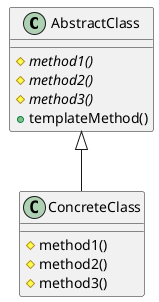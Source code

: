 @startuml TemplateMethodClassDiagram.png
skinparam shadowing false

class AbstractClass {
	# {abstract} method1()
	# {abstract} method2()
	# {abstract} method3()
    + templateMethod()
}

class ConcreteClass {
	# method1()
	# method2()
	# method3()
}

AbstractClass <|-d- ConcreteClass

@enduml